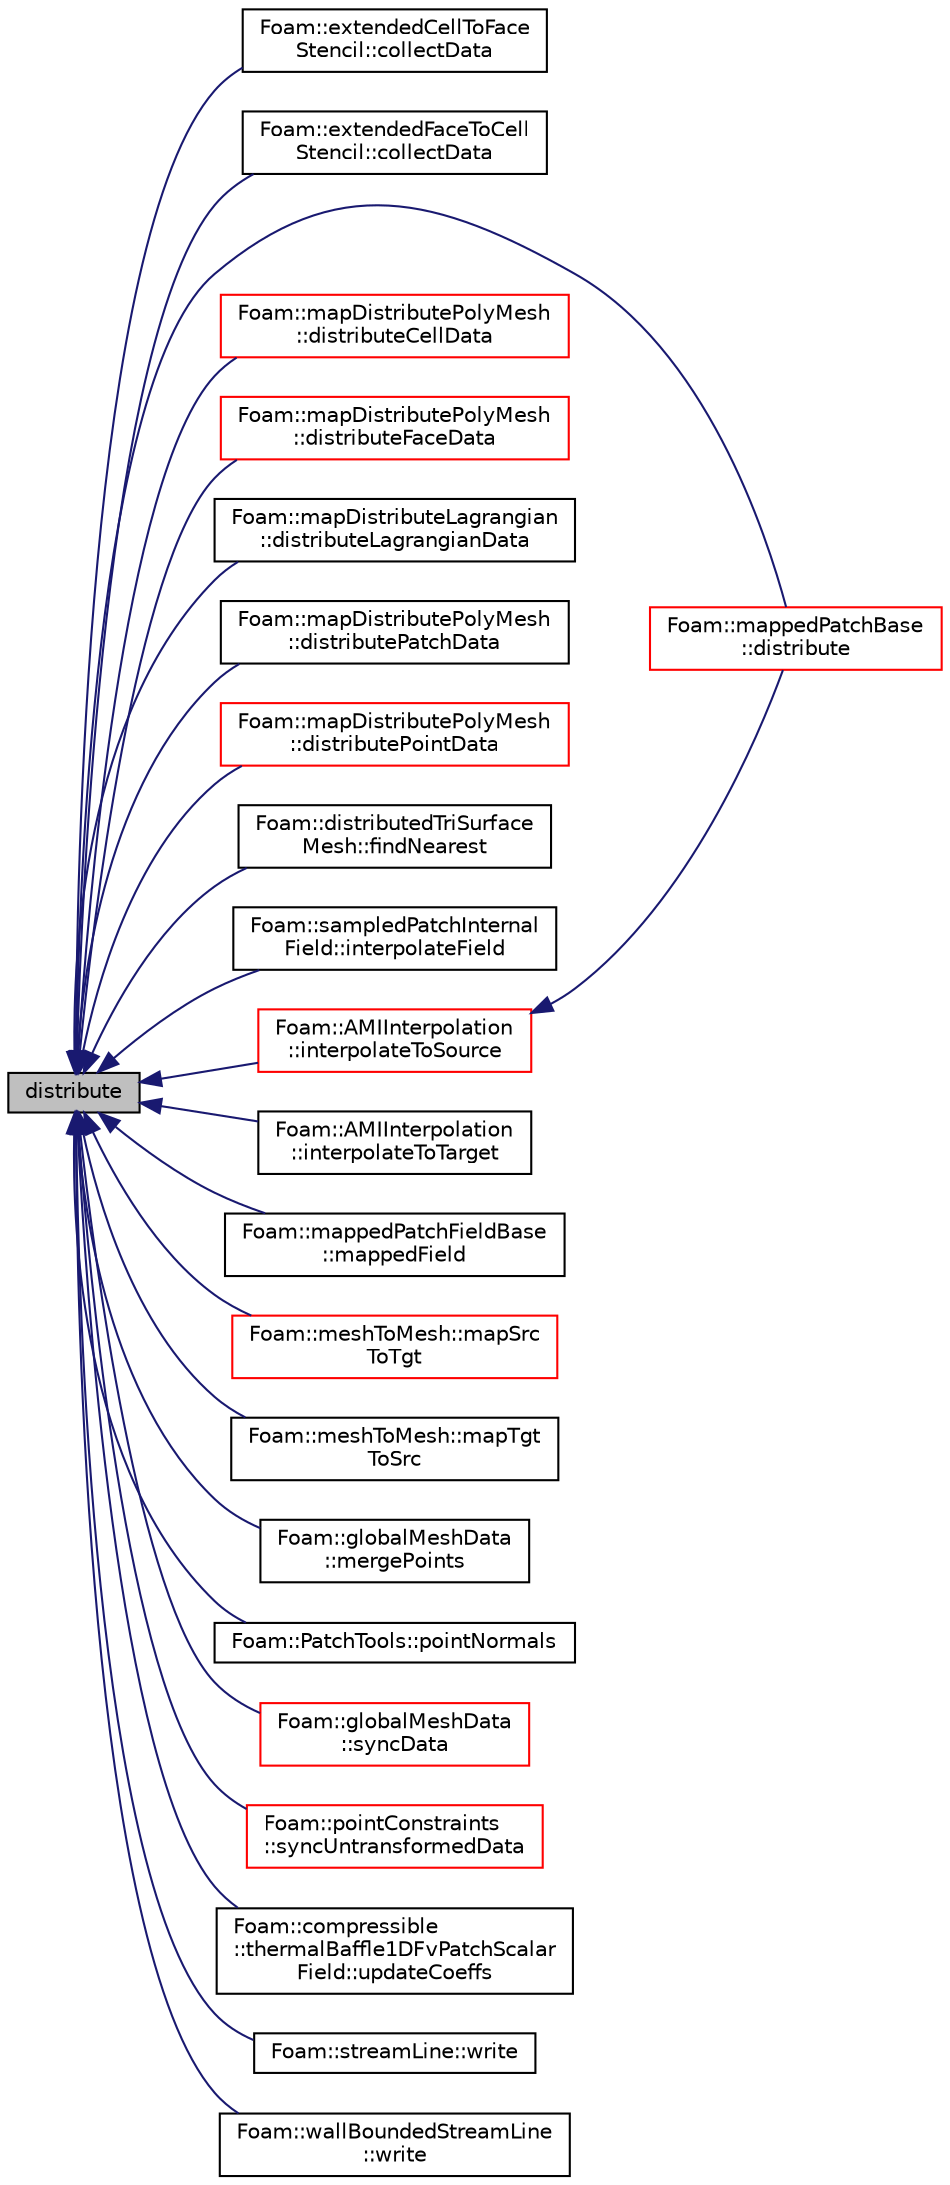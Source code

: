 digraph "distribute"
{
  bgcolor="transparent";
  edge [fontname="Helvetica",fontsize="10",labelfontname="Helvetica",labelfontsize="10"];
  node [fontname="Helvetica",fontsize="10",shape=record];
  rankdir="LR";
  Node1 [label="distribute",height=0.2,width=0.4,color="black", fillcolor="grey75", style="filled", fontcolor="black"];
  Node1 -> Node2 [dir="back",color="midnightblue",fontsize="10",style="solid",fontname="Helvetica"];
  Node2 [label="Foam::extendedCellToFace\lStencil::collectData",height=0.2,width=0.4,color="black",URL="$a00690.html#abc6a966218b21a69eefe88f8963a33a9"];
  Node1 -> Node3 [dir="back",color="midnightblue",fontsize="10",style="solid",fontname="Helvetica"];
  Node3 [label="Foam::extendedFaceToCell\lStencil::collectData",height=0.2,width=0.4,color="black",URL="$a00696.html#a08f46d9401c5969cef1fce5f19d438c2"];
  Node1 -> Node4 [dir="back",color="midnightblue",fontsize="10",style="solid",fontname="Helvetica"];
  Node4 [label="Foam::mappedPatchBase\l::distribute",height=0.2,width=0.4,color="red",URL="$a01411.html#a19634e92e19466f33831b6908d0a4fab",tooltip="Wrapper around map/interpolate data distribution. "];
  Node1 -> Node5 [dir="back",color="midnightblue",fontsize="10",style="solid",fontname="Helvetica"];
  Node5 [label="Foam::mapDistributePolyMesh\l::distributeCellData",height=0.2,width=0.4,color="red",URL="$a01395.html#a4c917734c332fb951c06a69ce644f54e",tooltip="Distribute list of cell data. "];
  Node1 -> Node6 [dir="back",color="midnightblue",fontsize="10",style="solid",fontname="Helvetica"];
  Node6 [label="Foam::mapDistributePolyMesh\l::distributeFaceData",height=0.2,width=0.4,color="red",URL="$a01395.html#a0395b3ce9ff369d1ad479c5ba3d23486",tooltip="Distribute list of face data. "];
  Node1 -> Node7 [dir="back",color="midnightblue",fontsize="10",style="solid",fontname="Helvetica"];
  Node7 [label="Foam::mapDistributeLagrangian\l::distributeLagrangianData",height=0.2,width=0.4,color="black",URL="$a01394.html#a26b674f0049a27d23dd10299bfd5f83c",tooltip="Distribute list of lagrangian data. "];
  Node1 -> Node8 [dir="back",color="midnightblue",fontsize="10",style="solid",fontname="Helvetica"];
  Node8 [label="Foam::mapDistributePolyMesh\l::distributePatchData",height=0.2,width=0.4,color="black",URL="$a01395.html#a91e5b89db099700a72284f452caa00aa",tooltip="Distribute list of patch data. "];
  Node1 -> Node9 [dir="back",color="midnightblue",fontsize="10",style="solid",fontname="Helvetica"];
  Node9 [label="Foam::mapDistributePolyMesh\l::distributePointData",height=0.2,width=0.4,color="red",URL="$a01395.html#a28b3767fc7edb4284d32c2dd5e866279",tooltip="Distribute list of point data. "];
  Node1 -> Node10 [dir="back",color="midnightblue",fontsize="10",style="solid",fontname="Helvetica"];
  Node10 [label="Foam::distributedTriSurface\lMesh::findNearest",height=0.2,width=0.4,color="black",URL="$a00553.html#ad64c821f48b189f0be09244ae2037fdc"];
  Node1 -> Node11 [dir="back",color="midnightblue",fontsize="10",style="solid",fontname="Helvetica"];
  Node11 [label="Foam::sampledPatchInternal\lField::interpolateField",height=0.2,width=0.4,color="black",URL="$a02215.html#aefd86b240db58e582111d07b68287113"];
  Node1 -> Node12 [dir="back",color="midnightblue",fontsize="10",style="solid",fontname="Helvetica"];
  Node12 [label="Foam::AMIInterpolation\l::interpolateToSource",height=0.2,width=0.4,color="red",URL="$a00045.html#a5f6817e7750545ec2a1b63b1c5b90a13",tooltip="Interpolate from target to source with supplied op. "];
  Node12 -> Node4 [dir="back",color="midnightblue",fontsize="10",style="solid",fontname="Helvetica"];
  Node1 -> Node13 [dir="back",color="midnightblue",fontsize="10",style="solid",fontname="Helvetica"];
  Node13 [label="Foam::AMIInterpolation\l::interpolateToTarget",height=0.2,width=0.4,color="black",URL="$a00045.html#a532d28f7ff4409b43db562935c8c4aa7",tooltip="Interpolate from source to target with supplied op. "];
  Node1 -> Node14 [dir="back",color="midnightblue",fontsize="10",style="solid",fontname="Helvetica"];
  Node14 [label="Foam::mappedPatchFieldBase\l::mappedField",height=0.2,width=0.4,color="black",URL="$a01412.html#af85b5ce63e4be45def690103f387de9a",tooltip="Map sampleField onto *this patch. "];
  Node1 -> Node15 [dir="back",color="midnightblue",fontsize="10",style="solid",fontname="Helvetica"];
  Node15 [label="Foam::meshToMesh::mapSrc\lToTgt",height=0.2,width=0.4,color="red",URL="$a01465.html#a775ef74b77b18f568449feebb08c9931",tooltip="Map field from src to tgt mesh with defined operation. "];
  Node1 -> Node16 [dir="back",color="midnightblue",fontsize="10",style="solid",fontname="Helvetica"];
  Node16 [label="Foam::meshToMesh::mapTgt\lToSrc",height=0.2,width=0.4,color="black",URL="$a01465.html#a484ed3857b0a46c4e8c2652d3b368561",tooltip="Map field from tgt to src mesh with defined operation. "];
  Node1 -> Node17 [dir="back",color="midnightblue",fontsize="10",style="solid",fontname="Helvetica"];
  Node17 [label="Foam::globalMeshData\l::mergePoints",height=0.2,width=0.4,color="black",URL="$a00925.html#a9f8e8fb232691db420bfb2b14b76e6cc",tooltip="Helper for merging (collocated!) patch point data. "];
  Node1 -> Node18 [dir="back",color="midnightblue",fontsize="10",style="solid",fontname="Helvetica"];
  Node18 [label="Foam::PatchTools::pointNormals",height=0.2,width=0.4,color="black",URL="$a01803.html#ab60186b13b96788288ecfa924a6950d2"];
  Node1 -> Node19 [dir="back",color="midnightblue",fontsize="10",style="solid",fontname="Helvetica"];
  Node19 [label="Foam::globalMeshData\l::syncData",height=0.2,width=0.4,color="red",URL="$a00925.html#a81fffc5ec4bfe50dd3ba0a3ca38ee2f1",tooltip="Helper: synchronise data with transforms. "];
  Node1 -> Node20 [dir="back",color="midnightblue",fontsize="10",style="solid",fontname="Helvetica"];
  Node20 [label="Foam::pointConstraints\l::syncUntransformedData",height=0.2,width=0.4,color="red",URL="$a01860.html#a60a2f4543c7dc5c768bd06768d7004c6",tooltip="Helper: sync data on collocated points only. "];
  Node1 -> Node21 [dir="back",color="midnightblue",fontsize="10",style="solid",fontname="Helvetica"];
  Node21 [label="Foam::compressible\l::thermalBaffle1DFvPatchScalar\lField::updateCoeffs",height=0.2,width=0.4,color="black",URL="$a02566.html#a7e24eafac629d3733181cd942d4c902f",tooltip="Update the coefficients associated with the patch field. "];
  Node1 -> Node22 [dir="back",color="midnightblue",fontsize="10",style="solid",fontname="Helvetica"];
  Node22 [label="Foam::streamLine::write",height=0.2,width=0.4,color="black",URL="$a02442.html#aac759501cf6c7895a70eecbef0226ae1",tooltip="Calculate the field average data and write. "];
  Node1 -> Node23 [dir="back",color="midnightblue",fontsize="10",style="solid",fontname="Helvetica"];
  Node23 [label="Foam::wallBoundedStreamLine\l::write",height=0.2,width=0.4,color="black",URL="$a02814.html#aac759501cf6c7895a70eecbef0226ae1",tooltip="Calculate the field average data and write. "];
}
